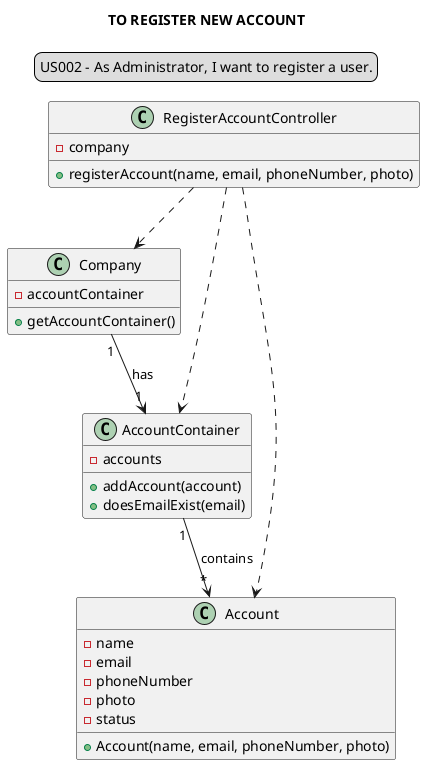 @startuml

skinparam sequenceMessageAlign center
title TO REGISTER NEW ACCOUNT
legend top
US002 - As Administrator, I want to register a user.
end legend

class "RegisterAccountController" {
-company
+registerAccount(name, email, phoneNumber, photo)
}

class "Company" {
-accountContainer
+getAccountContainer()
}

class "AccountContainer"{
-accounts
+addAccount(account)
+doesEmailExist(email)
}

class "Account" {
-name
-email
-phoneNumber
-photo
-status
+Account(name, email, phoneNumber, photo)
}

"RegisterAccountController" ..>  "Company"
"RegisterAccountController" ..> "Account"
"RegisterAccountController" ..> "AccountContainer"
"Company" "1"-->"1" "AccountContainer": has
"AccountContainer" "1"-->"*" "Account": contains

@enduml